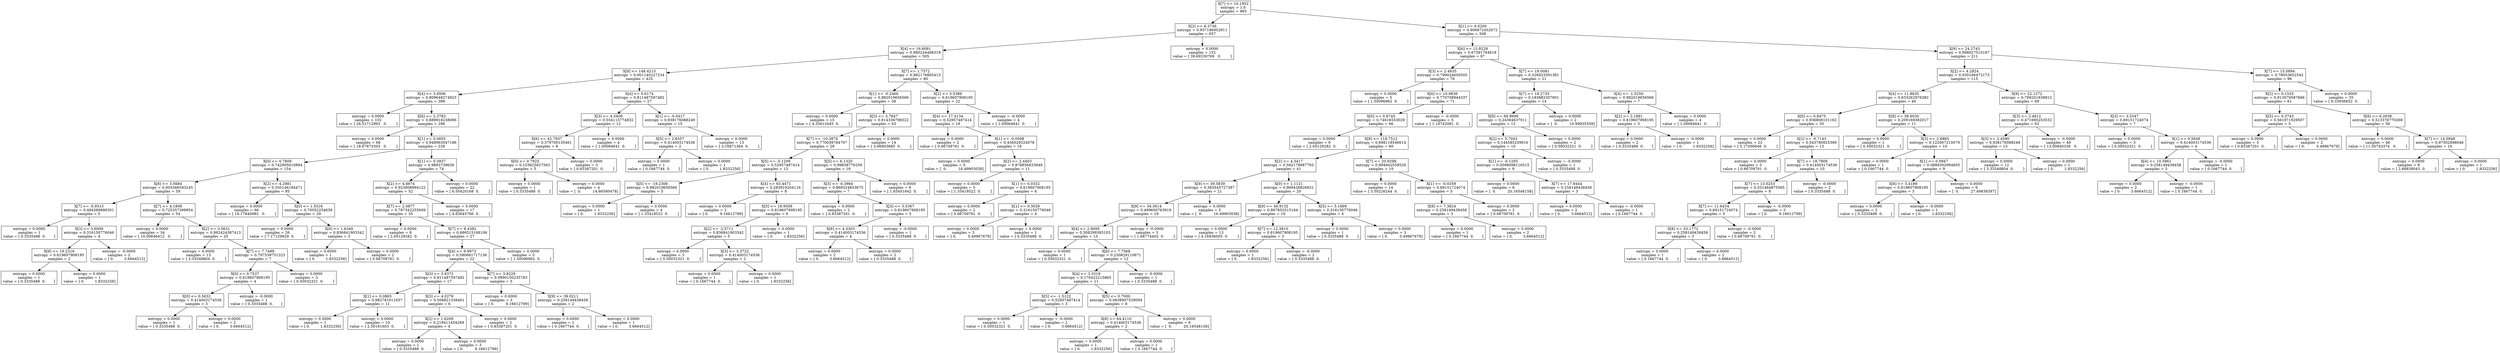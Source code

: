digraph Tree {
0 [label="X[7] <= 10.1952\nentropy = 1.0\nsamples = 965", shape="box"] ;
1 [label="X[2] <= 6.3736\nentropy = 0.937186952911\nsamples = 657", shape="box"] ;
0 -> 1 ;
2 [label="X[4] <= 16.6091\nentropy = 0.980244468318\nsamples = 505", shape="box"] ;
1 -> 2 ;
3 [label="X[9] <= 148.4215\nentropy = 0.901140227234\nsamples = 425", shape="box"] ;
2 -> 3 ;
4 [label="X[4] <= 3.8506\nentropy = 0.809648274923\nsamples = 398", shape="box"] ;
3 -> 4 ;
5 [label="entropy = 0.0000\nsamples = 102\nvalue = [ 26.51712993   0.        ]", shape="box"] ;
4 -> 5 ;
6 [label="X[6] <= 2.3783\nentropy = 0.889918238086\nsamples = 296", shape="box"] ;
4 -> 6 ;
7 [label="entropy = 0.0000\nsamples = 68\nvalue = [ 18.67873303   0.        ]", shape="box"] ;
6 -> 7 ;
8 [label="X[1] <= 0.0855\nentropy = 0.948963047186\nsamples = 228", shape="box"] ;
6 -> 8 ;
9 [label="X[0] <= 0.7809\nentropy = 0.742905010884\nsamples = 154", shape="box"] ;
8 -> 9 ;
10 [label="X[6] <= 3.5684\nentropy = 0.955566593245\nsamples = 59", shape="box"] ;
9 -> 10 ;
11 [label="X[7] <= -0.9315\nentropy = 0.494389896301\nsamples = 5", shape="box"] ;
10 -> 11 ;
12 [label="entropy = 0.0000\nsamples = 1\nvalue = [ 0.3335488  0.       ]", shape="box"] ;
11 -> 12 ;
13 [label="X[3] <= 3.6009\nentropy = 0.316150776046\nsamples = 4", shape="box"] ;
11 -> 13 ;
14 [label="X[9] <= 19.2316\nentropy = 0.619607908195\nsamples = 2", shape="box"] ;
13 -> 14 ;
15 [label="entropy = 0.0000\nsamples = 1\nvalue = [ 0.3335488  0.       ]", shape="box"] ;
14 -> 15 ;
16 [label="entropy = 0.0000\nsamples = 1\nvalue = [ 0.         1.8332256]", shape="box"] ;
14 -> 16 ;
17 [label="entropy = -0.0000\nsamples = 2\nvalue = [ 0.         3.6664512]", shape="box"] ;
13 -> 17 ;
18 [label="X[7] <= 4.1808\nentropy = 0.725357399954\nsamples = 54", shape="box"] ;
10 -> 18 ;
19 [label="entropy = 0.0000\nsamples = 34\nvalue = [ 10.00646412   0.        ]", shape="box"] ;
18 -> 19 ;
20 [label="X[2] <= 3.5631\nentropy = 0.992424387413\nsamples = 20", shape="box"] ;
18 -> 20 ;
21 [label="entropy = 0.0000\nsamples = 13\nvalue = [ 3.33548804  0.        ]", shape="box"] ;
20 -> 21 ;
22 [label="X[7] <= 7.7489\nentropy = 0.797539751323\nsamples = 7", shape="box"] ;
20 -> 22 ;
23 [label="X[0] <= 0.7537\nentropy = 0.619607908195\nsamples = 4", shape="box"] ;
22 -> 23 ;
24 [label="X[0] <= 0.5632\nentropy = 0.414003174536\nsamples = 3", shape="box"] ;
23 -> 24 ;
25 [label="entropy = 0.0000\nsamples = 1\nvalue = [ 0.3335488  0.       ]", shape="box"] ;
24 -> 25 ;
26 [label="entropy = 0.0000\nsamples = 2\nvalue = [ 0.         3.6664512]", shape="box"] ;
24 -> 26 ;
27 [label="entropy = -0.0000\nsamples = 1\nvalue = [ 0.3335488  0.       ]", shape="box"] ;
23 -> 27 ;
28 [label="entropy = 0.0000\nsamples = 3\nvalue = [ 0.50032321  0.        ]", shape="box"] ;
22 -> 28 ;
29 [label="X[2] <= 4.2981\nentropy = 0.350146184471\nsamples = 95", shape="box"] ;
9 -> 29 ;
30 [label="entropy = 0.0000\nsamples = 66\nvalue = [ 18.17840983   0.        ]", shape="box"] ;
29 -> 30 ;
31 [label="X[0] <= 1.5316\nentropy = 0.70052254639\nsamples = 29", shape="box"] ;
29 -> 31 ;
32 [label="entropy = 0.0000\nsamples = 26\nvalue = [ 7.17129929  0.        ]", shape="box"] ;
31 -> 32 ;
33 [label="X[0] <= 1.6340\nentropy = 0.836841903342\nsamples = 3", shape="box"] ;
31 -> 33 ;
34 [label="entropy = 0.0000\nsamples = 1\nvalue = [ 0.         1.8332256]", shape="box"] ;
33 -> 34 ;
35 [label="entropy = 0.0000\nsamples = 2\nvalue = [ 0.66709761  0.        ]", shape="box"] ;
33 -> 35 ;
36 [label="X[1] <= 0.3937\nentropy = 0.9893739636\nsamples = 74", shape="box"] ;
8 -> 36 ;
37 [label="X[2] <= 4.8674\nentropy = 0.923008994122\nsamples = 52", shape="box"] ;
36 -> 37 ;
38 [label="X[7] <= 2.0877\nentropy = 0.787342255609\nsamples = 35", shape="box"] ;
37 -> 38 ;
39 [label="entropy = 0.0000\nsamples = 8\nvalue = [ 2.00129282  0.        ]", shape="box"] ;
38 -> 39 ;
40 [label="X[7] <= 8.4382\nentropy = 0.686515188106\nsamples = 27", shape="box"] ;
38 -> 40 ;
41 [label="X[4] <= 9.9973\nentropy = 0.580661717136\nsamples = 22", shape="box"] ;
40 -> 41 ;
42 [label="X[3] <= 3.8372\nentropy = 0.811487597482\nsamples = 17", shape="box"] ;
41 -> 42 ;
43 [label="X[1] <= 0.0865\nentropy = 0.982781611637\nsamples = 11", shape="box"] ;
42 -> 43 ;
44 [label="entropy = 0.0000\nsamples = 1\nvalue = [ 0.         1.8332256]", shape="box"] ;
43 -> 44 ;
45 [label="entropy = 0.0000\nsamples = 10\nvalue = [ 2.50161603  0.        ]", shape="box"] ;
43 -> 45 ;
46 [label="X[3] <= 4.0276\nentropy = 0.508821338461\nsamples = 6", shape="box"] ;
42 -> 46 ;
47 [label="X[2] <= 1.6209\nentropy = 0.219411454269\nsamples = 4", shape="box"] ;
46 -> 47 ;
48 [label="entropy = 0.0000\nsamples = 1\nvalue = [ 0.3335488  0.       ]", shape="box"] ;
47 -> 48 ;
49 [label="entropy = 0.0000\nsamples = 3\nvalue = [ 0.          9.16612799]", shape="box"] ;
47 -> 49 ;
50 [label="entropy = 0.0000\nsamples = 2\nvalue = [ 0.83387201  0.        ]", shape="box"] ;
46 -> 50 ;
51 [label="X[7] <= 3.8229\nentropy = 0.0990150235783\nsamples = 5", shape="box"] ;
41 -> 51 ;
52 [label="entropy = 0.0000\nsamples = 3\nvalue = [ 0.          9.16612799]", shape="box"] ;
51 -> 52 ;
53 [label="X[9] <= 39.0211\nentropy = 0.258149438458\nsamples = 2", shape="box"] ;
51 -> 53 ;
54 [label="entropy = 0.0000\nsamples = 1\nvalue = [ 0.1667744  0.       ]", shape="box"] ;
53 -> 54 ;
55 [label="entropy = 0.0000\nsamples = 1\nvalue = [ 0.         3.6664512]", shape="box"] ;
53 -> 55 ;
56 [label="entropy = 0.0000\nsamples = 5\nvalue = [ 1.50096962  0.        ]", shape="box"] ;
40 -> 56 ;
57 [label="entropy = 0.0000\nsamples = 17\nvalue = [ 4.83645766  0.        ]", shape="box"] ;
37 -> 57 ;
58 [label="entropy = 0.0000\nsamples = 22\nvalue = [ 6.50420168  0.        ]", shape="box"] ;
36 -> 58 ;
59 [label="X[4] <= 0.6174\nentropy = 0.811487597482\nsamples = 27", shape="box"] ;
3 -> 59 ;
60 [label="X[3] <= 4.5409\nentropy = 0.554115774832\nsamples = 12", shape="box"] ;
59 -> 60 ;
61 [label="X[6] <= 42.7937\nentropy = 0.379700135461\nsamples = 8", shape="box"] ;
60 -> 61 ;
62 [label="X[0] <= 0.7925\nentropy = 0.153825827563\nsamples = 5", shape="box"] ;
61 -> 62 ;
63 [label="entropy = 0.0000\nsamples = 1\nvalue = [ 0.3335488  0.       ]", shape="box"] ;
62 -> 63 ;
64 [label="entropy = 0.0000\nsamples = 4\nvalue = [  0.          14.66580478]", shape="box"] ;
62 -> 64 ;
65 [label="entropy = 0.0000\nsamples = 3\nvalue = [ 0.83387201  0.        ]", shape="box"] ;
61 -> 65 ;
66 [label="entropy = 0.0000\nsamples = 4\nvalue = [ 1.00064641  0.        ]", shape="box"] ;
60 -> 66 ;
67 [label="X[1] <= -0.0417\nentropy = 0.938176088249\nsamples = 15", shape="box"] ;
59 -> 67 ;
68 [label="X[5] <= 2.8357\nentropy = 0.414003174536\nsamples = 2", shape="box"] ;
67 -> 68 ;
69 [label="entropy = 0.0000\nsamples = 1\nvalue = [ 0.1667744  0.       ]", shape="box"] ;
68 -> 69 ;
70 [label="entropy = 0.0000\nsamples = 1\nvalue = [ 0.         1.8332256]", shape="box"] ;
68 -> 70 ;
71 [label="entropy = 0.0000\nsamples = 13\nvalue = [ 3.16871364  0.        ]", shape="box"] ;
67 -> 71 ;
72 [label="X[7] <= 1.7372\nentropy = 0.882176865413\nsamples = 80", shape="box"] ;
2 -> 72 ;
73 [label="X[1] <= -0.2460\nentropy = 0.982019656566\nsamples = 58", shape="box"] ;
72 -> 73 ;
74 [label="entropy = 0.0000\nsamples = 15\nvalue = [ 4.33613445  0.        ]", shape="box"] ;
73 -> 74 ;
75 [label="X[3] <= 3.7847\nentropy = 0.914336798322\nsamples = 43", shape="box"] ;
73 -> 75 ;
76 [label="X[7] <= -10.3870\nentropy = 0.770039784797\nsamples = 29", shape="box"] ;
75 -> 76 ;
77 [label="X[5] <= -5.1209\nentropy = 0.52957487414\nsamples = 13", shape="box"] ;
76 -> 77 ;
78 [label="X[5] <= -19.2306\nentropy = 0.982019656566\nsamples = 5", shape="box"] ;
77 -> 78 ;
79 [label="entropy = 0.0000\nsamples = 1\nvalue = [ 0.         1.8332256]", shape="box"] ;
78 -> 79 ;
80 [label="entropy = 0.0000\nsamples = 4\nvalue = [ 1.33419522  0.        ]", shape="box"] ;
78 -> 80 ;
81 [label="X[4] <= 63.4471\nentropy = 0.283910204116\nsamples = 8", shape="box"] ;
77 -> 81 ;
82 [label="entropy = 0.0000\nsamples = 2\nvalue = [ 0.          9.16612799]", shape="box"] ;
81 -> 82 ;
83 [label="X[5] <= 18.9509\nentropy = 0.619607908195\nsamples = 6", shape="box"] ;
81 -> 83 ;
84 [label="X[2] <= -2.5711\nentropy = 0.836841903342\nsamples = 5", shape="box"] ;
83 -> 84 ;
85 [label="entropy = 0.0000\nsamples = 3\nvalue = [ 0.50032321  0.        ]", shape="box"] ;
84 -> 85 ;
86 [label="X[3] <= 3.3722\nentropy = 0.414003174536\nsamples = 2", shape="box"] ;
84 -> 86 ;
87 [label="entropy = 0.0000\nsamples = 1\nvalue = [ 0.1667744  0.       ]", shape="box"] ;
86 -> 87 ;
88 [label="entropy = 0.0000\nsamples = 1\nvalue = [ 0.         1.8332256]", shape="box"] ;
86 -> 88 ;
89 [label="entropy = 0.0000\nsamples = 1\nvalue = [ 0.         1.8332256]", shape="box"] ;
83 -> 89 ;
90 [label="X[5] <= 6.1320\nentropy = 0.99838776259\nsamples = 16", shape="box"] ;
76 -> 90 ;
91 [label="X[5] <= -0.3984\nentropy = 0.869324833675\nsamples = 7", shape="box"] ;
90 -> 91 ;
92 [label="entropy = 0.0000\nsamples = 2\nvalue = [ 0.83387201  0.        ]", shape="box"] ;
91 -> 92 ;
93 [label="X[3] <= 3.5367\nentropy = 0.619607908195\nsamples = 5", shape="box"] ;
91 -> 93 ;
94 [label="X[6] <= 4.3303\nentropy = 0.414003174536\nsamples = 4", shape="box"] ;
93 -> 94 ;
95 [label="entropy = 0.0000\nsamples = 2\nvalue = [ 0.         3.6664512]", shape="box"] ;
94 -> 95 ;
96 [label="entropy = 0.0000\nsamples = 2\nvalue = [ 0.3335488  0.       ]", shape="box"] ;
94 -> 96 ;
97 [label="entropy = -0.0000\nsamples = 1\nvalue = [ 0.3335488  0.       ]", shape="box"] ;
93 -> 97 ;
98 [label="entropy = 0.0000\nsamples = 9\nvalue = [ 1.83451842  0.        ]", shape="box"] ;
90 -> 98 ;
99 [label="entropy = 0.0000\nsamples = 14\nvalue = [ 3.66903685  0.        ]", shape="box"] ;
75 -> 99 ;
100 [label="X[2] <= 5.5389\nentropy = 0.619607908195\nsamples = 22", shape="box"] ;
72 -> 100 ;
101 [label="X[4] <= 17.4134\nentropy = 0.52957487414\nsamples = 18", shape="box"] ;
100 -> 101 ;
102 [label="entropy = 0.0000\nsamples = 2\nvalue = [ 0.66709761  0.        ]", shape="box"] ;
101 -> 102 ;
103 [label="X[1] <= -0.0598\nentropy = 0.456029324078\nsamples = 16", shape="box"] ;
101 -> 103 ;
104 [label="entropy = 0.0000\nsamples = 5\nvalue = [  0.          16.49903038]", shape="box"] ;
103 -> 104 ;
105 [label="X[2] <= 2.4403\nentropy = 0.878856833949\nsamples = 11", shape="box"] ;
103 -> 105 ;
106 [label="entropy = 0.0000\nsamples = 5\nvalue = [ 1.33419522  0.        ]", shape="box"] ;
105 -> 106 ;
107 [label="X[1] <= 0.0332\nentropy = 0.619607908195\nsamples = 6", shape="box"] ;
105 -> 107 ;
108 [label="entropy = 0.0000\nsamples = 2\nvalue = [ 0.66709761  0.        ]", shape="box"] ;
107 -> 108 ;
109 [label="X[1] <= 0.3028\nentropy = 0.316150776046\nsamples = 4", shape="box"] ;
107 -> 109 ;
110 [label="entropy = 0.0000\nsamples = 3\nvalue = [ 0.          5.49967679]", shape="box"] ;
109 -> 110 ;
111 [label="entropy = 0.0000\nsamples = 1\nvalue = [ 0.3335488  0.       ]", shape="box"] ;
109 -> 111 ;
112 [label="entropy = -0.0000\nsamples = 4\nvalue = [ 1.00064641  0.        ]", shape="box"] ;
100 -> 112 ;
113 [label="entropy = 0.0000\nsamples = 152\nvalue = [ 39.69230769   0.        ]", shape="box"] ;
1 -> 113 ;
114 [label="X[1] <= 0.0200\nentropy = 0.906872452672\nsamples = 308", shape="box"] ;
0 -> 114 ;
115 [label="X[6] <= 13.8229\nentropy = 0.67391764618\nsamples = 97", shape="box"] ;
114 -> 115 ;
116 [label="X[3] <= 2.4835\nentropy = 0.799024659505\nsamples = 76", shape="box"] ;
115 -> 116 ;
117 [label="entropy = 0.0000\nsamples = 5\nvalue = [ 1.50096962  0.        ]", shape="box"] ;
116 -> 117 ;
118 [label="X[6] <= 10.9836\nentropy = 0.770708944337\nsamples = 71", shape="box"] ;
116 -> 118 ;
119 [label="X[0] <= 0.6745\nentropy = 0.74616553029\nsamples = 66", shape="box"] ;
118 -> 119 ;
120 [label="entropy = 0.0000\nsamples = 6\nvalue = [ 2.00129282  0.        ]", shape="box"] ;
119 -> 120 ;
121 [label="X[8] <= 118.7512\nentropy = 0.698118546614\nsamples = 60", shape="box"] ;
119 -> 121 ;
122 [label="X[2] <= 4.3417\nentropy = 0.582178987793\nsamples = 41", shape="box"] ;
121 -> 122 ;
123 [label="X[9] <= 39.5839\nentropy = 0.365545727387\nsamples = 21", shape="box"] ;
122 -> 123 ;
124 [label="X[9] <= 34.3614\nentropy = 0.499600763919\nsamples = 16", shape="box"] ;
123 -> 124 ;
125 [label="X[4] <= 2.9095\nentropy = 0.308299385103\nsamples = 13", shape="box"] ;
124 -> 125 ;
126 [label="entropy = 0.0000\nsamples = 1\nvalue = [ 0.50032321  0.        ]", shape="box"] ;
125 -> 126 ;
127 [label="X[6] <= 7.7568\nentropy = 0.230829110671\nsamples = 12", shape="box"] ;
125 -> 127 ;
128 [label="X[4] <= 3.3319\nentropy = 0.170422215865\nsamples = 11", shape="box"] ;
127 -> 128 ;
129 [label="X[5] <= -1.5122\nentropy = 0.52957487414\nsamples = 3", shape="box"] ;
128 -> 129 ;
130 [label="entropy = 0.0000\nsamples = 1\nvalue = [ 0.50032321  0.        ]", shape="box"] ;
129 -> 130 ;
131 [label="entropy = -0.0000\nsamples = 2\nvalue = [ 0.         3.6664512]", shape="box"] ;
129 -> 131 ;
132 [label="X[5] <= 0.7000\nentropy = 0.0638907539094\nsamples = 8", shape="box"] ;
128 -> 132 ;
133 [label="X[8] <= 64.4110\nentropy = 0.414003174536\nsamples = 2", shape="box"] ;
132 -> 133 ;
134 [label="entropy = 0.0000\nsamples = 1\nvalue = [ 0.         1.8332256]", shape="box"] ;
133 -> 134 ;
135 [label="entropy = 0.0000\nsamples = 1\nvalue = [ 0.1667744  0.       ]", shape="box"] ;
133 -> 135 ;
136 [label="entropy = 0.0000\nsamples = 6\nvalue = [  0.          20.16548158]", shape="box"] ;
132 -> 136 ;
137 [label="entropy = -0.0000\nsamples = 1\nvalue = [ 0.3335488  0.       ]", shape="box"] ;
127 -> 137 ;
138 [label="entropy = -0.0000\nsamples = 3\nvalue = [ 1.66774402  0.        ]", shape="box"] ;
124 -> 138 ;
139 [label="entropy = 0.0000\nsamples = 5\nvalue = [  0.          16.49903038]", shape="box"] ;
123 -> 139 ;
140 [label="X[0] <= 1.1121\nentropy = 0.969426826831\nsamples = 20", shape="box"] ;
122 -> 140 ;
141 [label="X[9] <= 49.9132\nentropy = 0.867852515164\nsamples = 16", shape="box"] ;
140 -> 141 ;
142 [label="entropy = 0.0000\nsamples = 13\nvalue = [ 4.16936005  0.        ]", shape="box"] ;
141 -> 142 ;
143 [label="X[7] <= 12.3810\nentropy = 0.619607908195\nsamples = 3", shape="box"] ;
141 -> 143 ;
144 [label="entropy = 0.0000\nsamples = 1\nvalue = [ 0.         1.8332256]", shape="box"] ;
143 -> 144 ;
145 [label="entropy = -0.0000\nsamples = 2\nvalue = [ 0.3335488  0.       ]", shape="box"] ;
143 -> 145 ;
146 [label="X[5] <= 5.1869\nentropy = 0.316150776046\nsamples = 4", shape="box"] ;
140 -> 146 ;
147 [label="entropy = 0.0000\nsamples = 1\nvalue = [ 0.3335488  0.       ]", shape="box"] ;
146 -> 147 ;
148 [label="entropy = 0.0000\nsamples = 3\nvalue = [ 0.          5.49967679]", shape="box"] ;
146 -> 148 ;
149 [label="X[7] <= 20.9298\nentropy = 0.994942559526\nsamples = 19", shape="box"] ;
121 -> 149 ;
150 [label="entropy = 0.0000\nsamples = 14\nvalue = [ 3.50226244  0.        ]", shape="box"] ;
149 -> 150 ;
151 [label="X[1] <= -0.0359\nentropy = 0.69151724074\nsamples = 5", shape="box"] ;
149 -> 151 ;
152 [label="X[9] <= 7.3824\nentropy = 0.258149438458\nsamples = 3", shape="box"] ;
151 -> 152 ;
153 [label="entropy = 0.0000\nsamples = 1\nvalue = [ 0.1667744  0.       ]", shape="box"] ;
152 -> 153 ;
154 [label="entropy = 0.0000\nsamples = 2\nvalue = [ 0.         3.6664512]", shape="box"] ;
152 -> 154 ;
155 [label="entropy = 0.0000\nsamples = 2\nvalue = [ 0.66709761  0.        ]", shape="box"] ;
151 -> 155 ;
156 [label="entropy = -0.0000\nsamples = 5\nvalue = [ 1.16742081  0.        ]", shape="box"] ;
118 -> 156 ;
157 [label="X[7] <= 19.0081\nentropy = 0.326923591381\nsamples = 21", shape="box"] ;
115 -> 157 ;
158 [label="X[7] <= 18.2735\nentropy = 0.183882307601\nsamples = 14", shape="box"] ;
157 -> 158 ;
159 [label="X[9] <= 69.9696\nentropy = 0.24364637011\nsamples = 12", shape="box"] ;
158 -> 159 ;
160 [label="X[2] <= 5.7043\nentropy = 0.144585259916\nsamples = 10", shape="box"] ;
159 -> 160 ;
161 [label="X[1] <= -0.1205\nentropy = 0.0598098116515\nsamples = 9", shape="box"] ;
160 -> 161 ;
162 [label="entropy = 0.0000\nsamples = 6\nvalue = [  0.          20.16548158]", shape="box"] ;
161 -> 162 ;
163 [label="X[7] <= 17.8444\nentropy = 0.258149438458\nsamples = 3", shape="box"] ;
161 -> 163 ;
164 [label="entropy = 0.0000\nsamples = 2\nvalue = [ 0.         3.6664512]", shape="box"] ;
163 -> 164 ;
165 [label="entropy = -0.0000\nsamples = 1\nvalue = [ 0.1667744  0.       ]", shape="box"] ;
163 -> 165 ;
166 [label="entropy = -0.0000\nsamples = 1\nvalue = [ 0.3335488  0.       ]", shape="box"] ;
160 -> 166 ;
167 [label="entropy = 0.0000\nsamples = 2\nvalue = [ 0.50032321  0.        ]", shape="box"] ;
159 -> 167 ;
168 [label="entropy = 0.0000\nsamples = 2\nvalue = [  0.          10.99935359]", shape="box"] ;
158 -> 168 ;
169 [label="X[4] <= -1.5250\nentropy = 0.982019656566\nsamples = 7", shape="box"] ;
157 -> 169 ;
170 [label="X[2] <= 2.1891\nentropy = 0.619607908195\nsamples = 3", shape="box"] ;
169 -> 170 ;
171 [label="entropy = 0.0000\nsamples = 2\nvalue = [ 0.3335488  0.       ]", shape="box"] ;
170 -> 171 ;
172 [label="entropy = -0.0000\nsamples = 1\nvalue = [ 0.         1.8332256]", shape="box"] ;
170 -> 172 ;
173 [label="entropy = 0.0000\nsamples = 4\nvalue = [ 1.00064641  0.        ]", shape="box"] ;
169 -> 173 ;
174 [label="X[9] <= 24.2743\nentropy = 0.998027510187\nsamples = 211", shape="box"] ;
114 -> 174 ;
175 [label="X[2] <= 4.2824\nentropy = 0.930166472173\nsamples = 115", shape="box"] ;
174 -> 175 ;
176 [label="X[4] <= 11.8635\nentropy = 0.633262976382\nsamples = 46", shape="box"] ;
175 -> 176 ;
177 [label="X[0] <= 0.8475\nentropy = 0.936808101162\nsamples = 35", shape="box"] ;
176 -> 177 ;
178 [label="entropy = 0.0000\nsamples = 22\nvalue = [ 5.17000646  0.        ]", shape="box"] ;
177 -> 178 ;
179 [label="X[2] <= -0.7143\nentropy = 0.543780925399\nsamples = 13", shape="box"] ;
177 -> 179 ;
180 [label="entropy = 0.0000\nsamples = 3\nvalue = [ 0.66709761  0.        ]", shape="box"] ;
179 -> 180 ;
181 [label="X[7] <= 18.7909\nentropy = 0.414003174536\nsamples = 10", shape="box"] ;
179 -> 181 ;
182 [label="X[7] <= 13.0253\nentropy = 0.331464875565\nsamples = 8", shape="box"] ;
181 -> 182 ;
183 [label="X[7] <= 11.6434\nentropy = 0.69151724074\nsamples = 5", shape="box"] ;
182 -> 183 ;
184 [label="X[8] <= 53.1772\nentropy = 0.258149438458\nsamples = 3", shape="box"] ;
183 -> 184 ;
185 [label="entropy = 0.0000\nsamples = 1\nvalue = [ 0.1667744  0.       ]", shape="box"] ;
184 -> 185 ;
186 [label="entropy = 0.0000\nsamples = 2\nvalue = [ 0.         3.6664512]", shape="box"] ;
184 -> 186 ;
187 [label="entropy = -0.0000\nsamples = 2\nvalue = [ 0.66709761  0.        ]", shape="box"] ;
183 -> 187 ;
188 [label="entropy = -0.0000\nsamples = 3\nvalue = [ 0.          9.16612799]", shape="box"] ;
182 -> 188 ;
189 [label="entropy = -0.0000\nsamples = 2\nvalue = [ 0.3335488  0.       ]", shape="box"] ;
181 -> 189 ;
190 [label="X[8] <= 38.6030\nentropy = 0.209169382017\nsamples = 11", shape="box"] ;
176 -> 190 ;
191 [label="entropy = 0.0000\nsamples = 1\nvalue = [ 0.50032321  0.        ]", shape="box"] ;
190 -> 191 ;
192 [label="X[3] <= 2.6885\nentropy = 0.122907210079\nsamples = 10", shape="box"] ;
190 -> 192 ;
193 [label="entropy = 0.0000\nsamples = 1\nvalue = [ 0.1667744  0.       ]", shape="box"] ;
192 -> 193 ;
194 [label="X[1] <= 0.0947\nentropy = 0.0889302994805\nsamples = 9", shape="box"] ;
192 -> 194 ;
195 [label="X[6] <= 5.4189\nentropy = 0.619607908195\nsamples = 3", shape="box"] ;
194 -> 195 ;
196 [label="entropy = 0.0000\nsamples = 2\nvalue = [ 0.3335488  0.       ]", shape="box"] ;
195 -> 196 ;
197 [label="entropy = -0.0000\nsamples = 1\nvalue = [ 0.         1.8332256]", shape="box"] ;
195 -> 197 ;
198 [label="entropy = 0.0000\nsamples = 6\nvalue = [  0.          27.49838397]", shape="box"] ;
194 -> 198 ;
199 [label="X[9] <= 22.1272\nentropy = 0.799201838812\nsamples = 69", shape="box"] ;
175 -> 199 ;
200 [label="X[3] <= 2.4612\nentropy = 0.471695253532\nsamples = 62", shape="box"] ;
199 -> 200 ;
201 [label="X[3] <= 2.4590\nentropy = 0.938176088249\nsamples = 13", shape="box"] ;
200 -> 201 ;
202 [label="entropy = 0.0000\nsamples = 12\nvalue = [ 3.33548804  0.        ]", shape="box"] ;
201 -> 202 ;
203 [label="entropy = 0.0000\nsamples = 1\nvalue = [ 0.         1.8332256]", shape="box"] ;
201 -> 203 ;
204 [label="entropy = -0.0000\nsamples = 49\nvalue = [ 13.00840336   0.        ]", shape="box"] ;
200 -> 204 ;
205 [label="X[3] <= 3.5347\nentropy = 0.69151724074\nsamples = 7", shape="box"] ;
199 -> 205 ;
206 [label="entropy = 0.0000\nsamples = 3\nvalue = [ 0.50032321  0.        ]", shape="box"] ;
205 -> 206 ;
207 [label="X[1] <= 0.5648\nentropy = 0.414003174536\nsamples = 4", shape="box"] ;
205 -> 207 ;
208 [label="X[4] <= 10.5861\nentropy = 0.258149438458\nsamples = 3", shape="box"] ;
207 -> 208 ;
209 [label="entropy = 0.0000\nsamples = 2\nvalue = [ 0.         3.6664512]", shape="box"] ;
208 -> 209 ;
210 [label="entropy = -0.0000\nsamples = 1\nvalue = [ 0.1667744  0.       ]", shape="box"] ;
208 -> 210 ;
211 [label="entropy = -0.0000\nsamples = 1\nvalue = [ 0.1667744  0.       ]", shape="box"] ;
207 -> 211 ;
212 [label="X[7] <= 15.0894\nentropy = 0.78053652542\nsamples = 96", shape="box"] ;
174 -> 212 ;
213 [label="X[2] <= 0.1525\nentropy = 0.913079587666\nsamples = 61", shape="box"] ;
212 -> 213 ;
214 [label="X[5] <= 0.3743\nentropy = 0.561971929507\nsamples = 5", shape="box"] ;
213 -> 214 ;
215 [label="entropy = 0.0000\nsamples = 3\nvalue = [ 0.83387201  0.        ]", shape="box"] ;
214 -> 215 ;
216 [label="entropy = 0.0000\nsamples = 2\nvalue = [ 0.          5.49967679]", shape="box"] ;
214 -> 216 ;
217 [label="X[6] <= 6.2938\nentropy = 0.513376770268\nsamples = 56", shape="box"] ;
213 -> 217 ;
218 [label="entropy = 0.0000\nsamples = 46\nvalue = [ 11.50743374   0.        ]", shape="box"] ;
217 -> 218 ;
219 [label="X[7] <= 14.0948\nentropy = 0.97502698046\nsamples = 10", shape="box"] ;
217 -> 219 ;
220 [label="entropy = 0.0000\nsamples = 9\nvalue = [ 2.66839043  0.        ]", shape="box"] ;
219 -> 220 ;
221 [label="entropy = 0.0000\nsamples = 1\nvalue = [ 0.         1.8332256]", shape="box"] ;
219 -> 221 ;
222 [label="entropy = 0.0000\nsamples = 35\nvalue = [ 9.33936652  0.        ]", shape="box"] ;
212 -> 222 ;
}